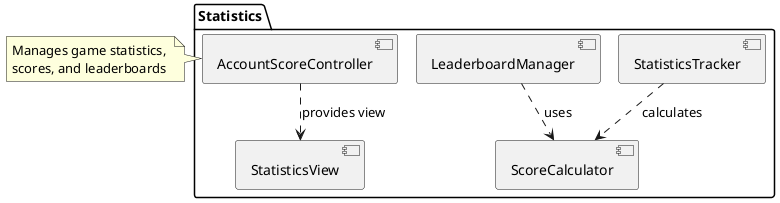 @startuml Statistics Package
!pragma layout smetana

package "Statistics" {
    [StatisticsTracker]
    [StatisticsView]
    [ScoreCalculator]
    [LeaderboardManager]
    [AccountScoreController]
    
    StatisticsTracker ..> ScoreCalculator : calculates
    AccountScoreController ..> StatisticsView : provides view
    LeaderboardManager ..> ScoreCalculator : uses
}

note right : Manages game statistics, \nscores, and leaderboards
@enduml